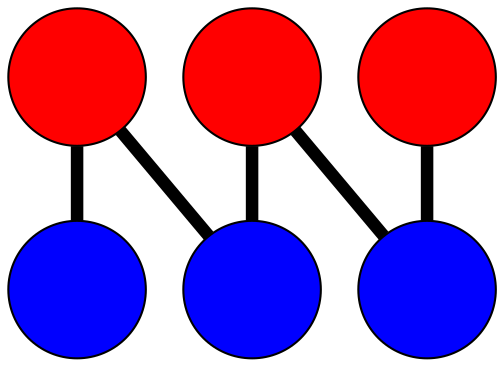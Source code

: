 graph G {
	graph [bb="-207.67,-212.22,214.8,218.52",
		overlap=false,
		sep=0.0,
		splines=true
	];
	node [color=black,
		fixedsize=true,
		fontname="Latin Modern Math",
		fontsize=42,
		height=.92,
		label="\N",
		penwidth=1,
		shape=circle,
		width=.92
	];
	edge [color=black,
		penwidth=6,
		style=bold
	];
	0	 [fillcolor=red,
		height=0.91667,
		label="",
		pos="-117.61,99.88",
		style=filled,
		width=0.91667];
	3	 [fillcolor=blue,
		height=0.91667,
		label="",
		pos="-174.67,185.52",
		style=filled,
		width=0.91667];
	0 -- 3	 [pos="-135.98,127.45 -142.49,137.23 -149.82,148.23 -156.34,158"];
	5	 [fillcolor=blue,
		height=0.91667,
		label="",
		pos="-43.601,28.5",
		style=filled,
		width=0.91667];
	0 -- 5	 [pos="-93.785,76.902 -85.333,68.751 -75.827,59.582 -67.38,51.435"];
	1	 [fillcolor=red,
		height=0.91667,
		label="",
		pos="36.436,-35.824",
		style=filled,
		width=0.91667];
	4	 [fillcolor=blue,
		height=0.91667,
		label="",
		pos="117.64,-98.854",
		style=filled,
		width=0.91667];
	1 -- 4	 [pos="62.576,-56.114 71.849,-63.311 82.28,-71.408 91.548,-78.602"];
	1 -- 5	 [pos="10.671,-15.118 1.6231,-7.8457 -8.5434,0.32481 -17.61,7.6114"];
	2	 [fillcolor=red,
		height=0.91667,
		label="",
		pos="181.8,-179.22",
		style=filled,
		width=0.91667];
	2 -- 4	 [pos="161.15,-153.35 153.82,-144.17 145.58,-133.85 138.26,-124.68"];
}
